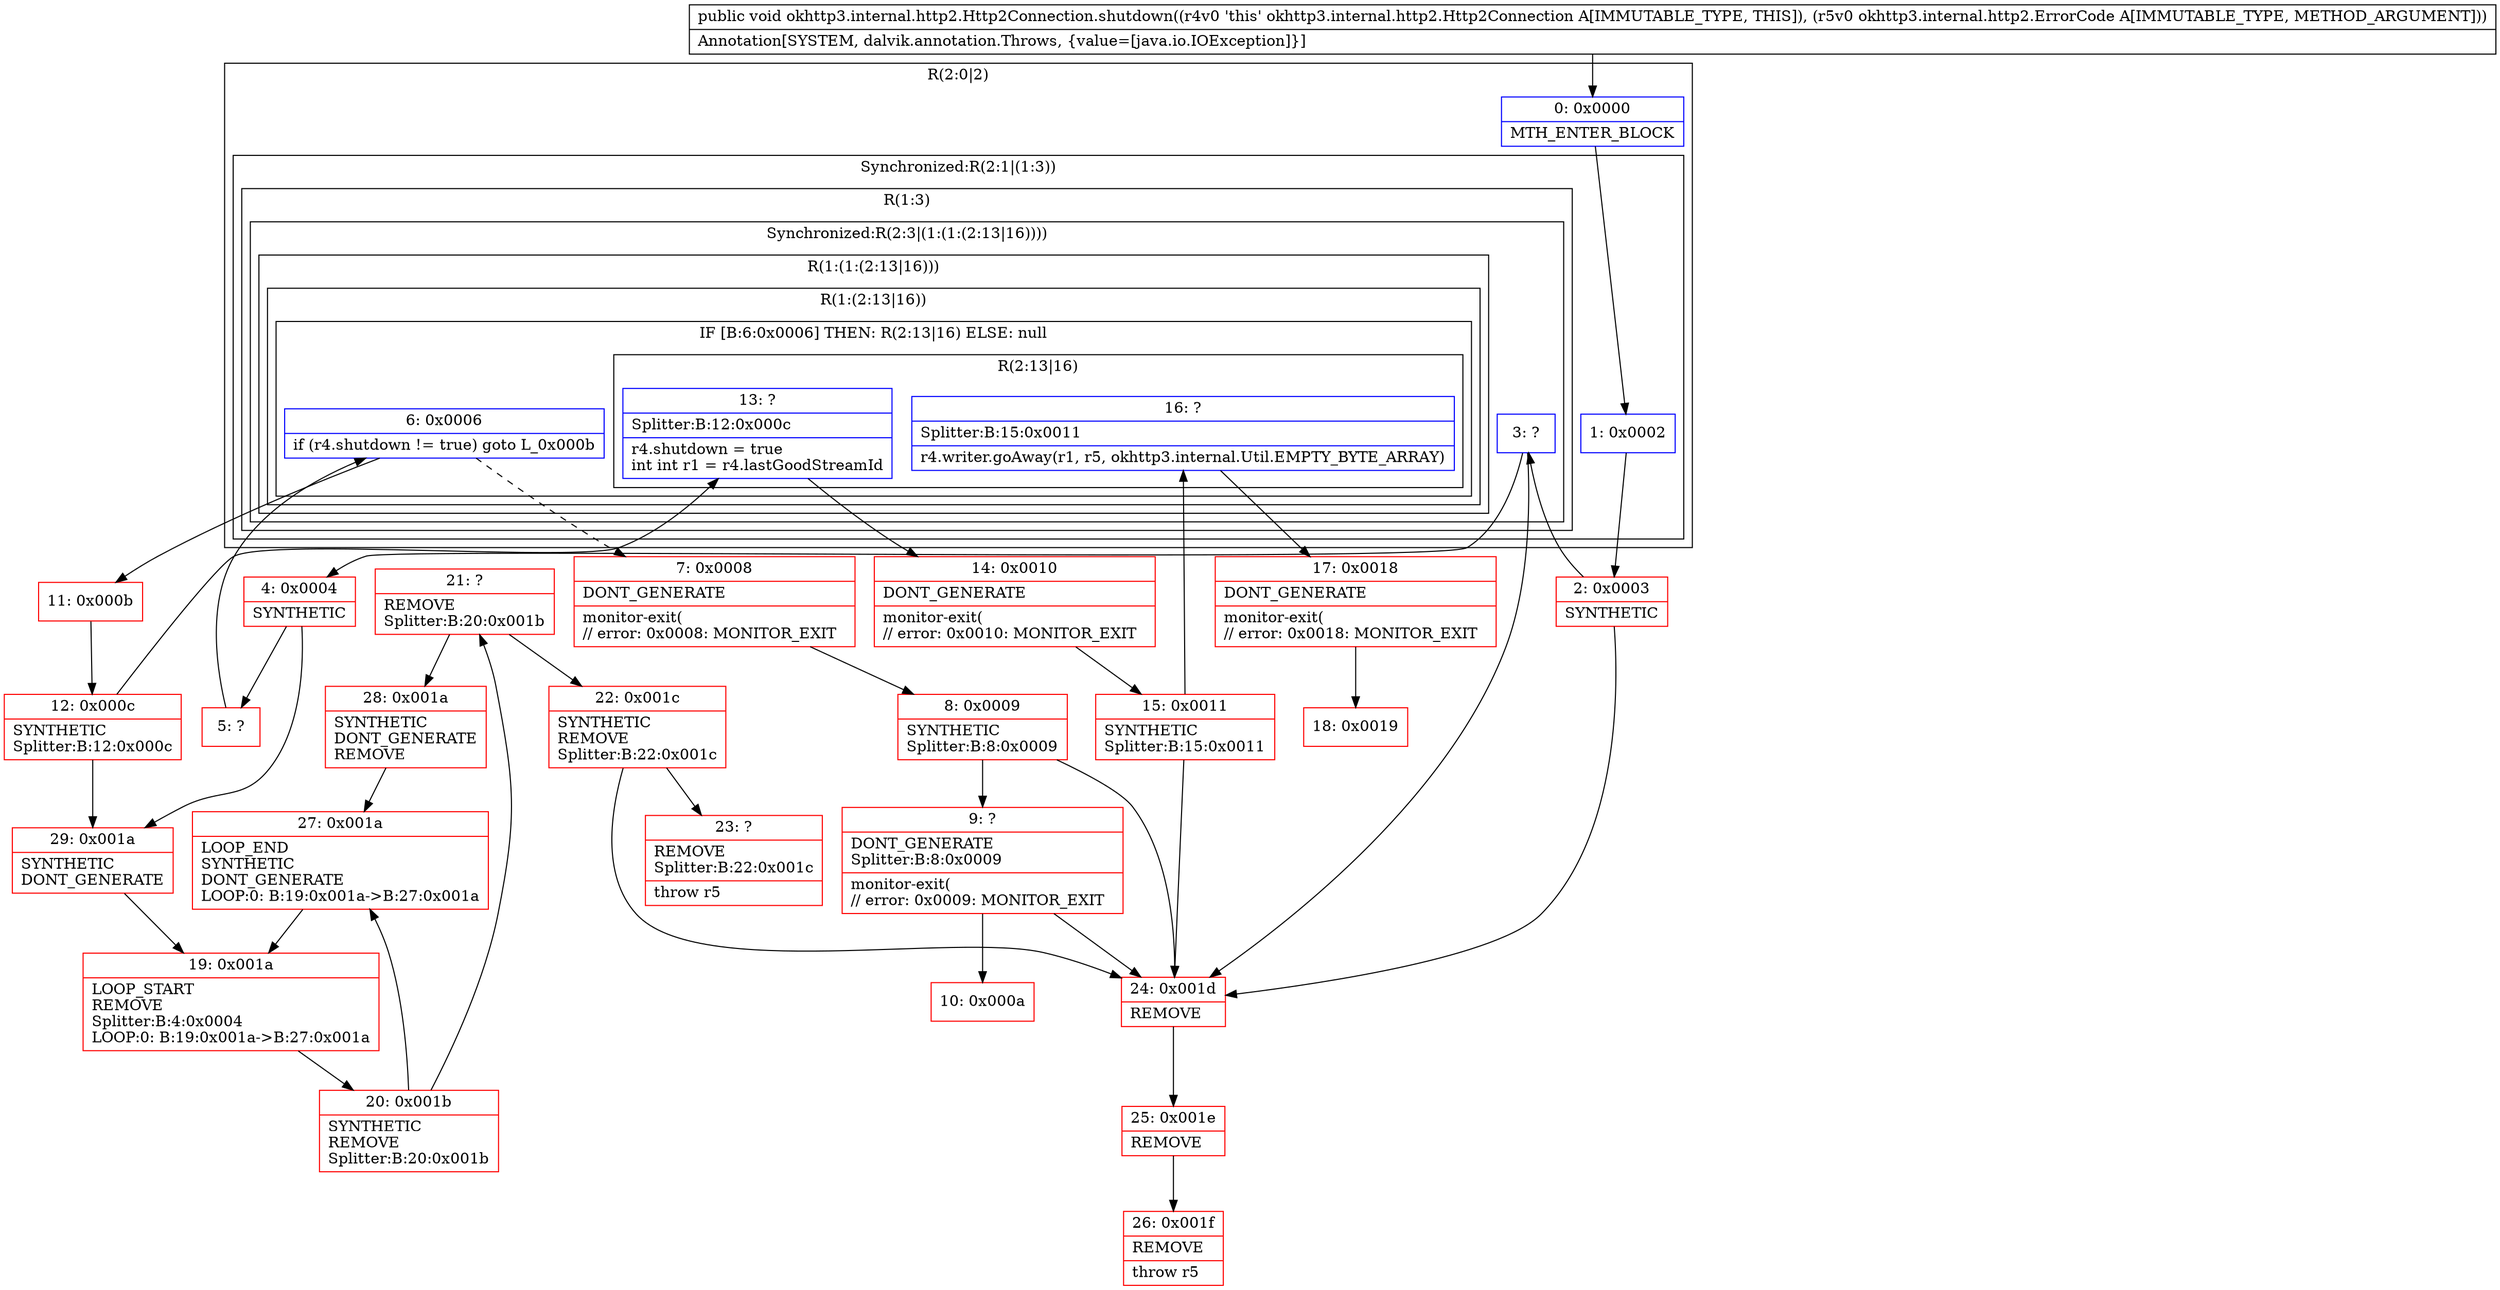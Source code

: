 digraph "CFG forokhttp3.internal.http2.Http2Connection.shutdown(Lokhttp3\/internal\/http2\/ErrorCode;)V" {
subgraph cluster_Region_792624241 {
label = "R(2:0|2)";
node [shape=record,color=blue];
Node_0 [shape=record,label="{0\:\ 0x0000|MTH_ENTER_BLOCK\l}"];
subgraph cluster_SynchronizedRegion_1349506666 {
label = "Synchronized:R(2:1|(1:3))";
node [shape=record,color=blue];
Node_1 [shape=record,label="{1\:\ 0x0002}"];
subgraph cluster_Region_211917434 {
label = "R(1:3)";
node [shape=record,color=blue];
subgraph cluster_SynchronizedRegion_680493538 {
label = "Synchronized:R(2:3|(1:(1:(2:13|16))))";
node [shape=record,color=blue];
Node_3 [shape=record,label="{3\:\ ?}"];
subgraph cluster_Region_1947118966 {
label = "R(1:(1:(2:13|16)))";
node [shape=record,color=blue];
subgraph cluster_Region_1526528283 {
label = "R(1:(2:13|16))";
node [shape=record,color=blue];
subgraph cluster_IfRegion_1519307380 {
label = "IF [B:6:0x0006] THEN: R(2:13|16) ELSE: null";
node [shape=record,color=blue];
Node_6 [shape=record,label="{6\:\ 0x0006|if (r4.shutdown != true) goto L_0x000b\l}"];
subgraph cluster_Region_1451164831 {
label = "R(2:13|16)";
node [shape=record,color=blue];
Node_13 [shape=record,label="{13\:\ ?|Splitter:B:12:0x000c\l|r4.shutdown = true\lint int r1 = r4.lastGoodStreamId\l}"];
Node_16 [shape=record,label="{16\:\ ?|Splitter:B:15:0x0011\l|r4.writer.goAway(r1, r5, okhttp3.internal.Util.EMPTY_BYTE_ARRAY)\l}"];
}
}
}
}
}
}
}
}
Node_2 [shape=record,color=red,label="{2\:\ 0x0003|SYNTHETIC\l}"];
Node_4 [shape=record,color=red,label="{4\:\ 0x0004|SYNTHETIC\l}"];
Node_5 [shape=record,color=red,label="{5\:\ ?}"];
Node_7 [shape=record,color=red,label="{7\:\ 0x0008|DONT_GENERATE\l|monitor\-exit(\l\/\/ error: 0x0008: MONITOR_EXIT  \l}"];
Node_8 [shape=record,color=red,label="{8\:\ 0x0009|SYNTHETIC\lSplitter:B:8:0x0009\l}"];
Node_9 [shape=record,color=red,label="{9\:\ ?|DONT_GENERATE\lSplitter:B:8:0x0009\l|monitor\-exit(\l\/\/ error: 0x0009: MONITOR_EXIT  \l}"];
Node_10 [shape=record,color=red,label="{10\:\ 0x000a}"];
Node_11 [shape=record,color=red,label="{11\:\ 0x000b}"];
Node_12 [shape=record,color=red,label="{12\:\ 0x000c|SYNTHETIC\lSplitter:B:12:0x000c\l}"];
Node_14 [shape=record,color=red,label="{14\:\ 0x0010|DONT_GENERATE\l|monitor\-exit(\l\/\/ error: 0x0010: MONITOR_EXIT  \l}"];
Node_15 [shape=record,color=red,label="{15\:\ 0x0011|SYNTHETIC\lSplitter:B:15:0x0011\l}"];
Node_17 [shape=record,color=red,label="{17\:\ 0x0018|DONT_GENERATE\l|monitor\-exit(\l\/\/ error: 0x0018: MONITOR_EXIT  \l}"];
Node_18 [shape=record,color=red,label="{18\:\ 0x0019}"];
Node_19 [shape=record,color=red,label="{19\:\ 0x001a|LOOP_START\lREMOVE\lSplitter:B:4:0x0004\lLOOP:0: B:19:0x001a\-\>B:27:0x001a\l}"];
Node_20 [shape=record,color=red,label="{20\:\ 0x001b|SYNTHETIC\lREMOVE\lSplitter:B:20:0x001b\l}"];
Node_21 [shape=record,color=red,label="{21\:\ ?|REMOVE\lSplitter:B:20:0x001b\l}"];
Node_22 [shape=record,color=red,label="{22\:\ 0x001c|SYNTHETIC\lREMOVE\lSplitter:B:22:0x001c\l}"];
Node_23 [shape=record,color=red,label="{23\:\ ?|REMOVE\lSplitter:B:22:0x001c\l|throw r5\l}"];
Node_24 [shape=record,color=red,label="{24\:\ 0x001d|REMOVE\l}"];
Node_25 [shape=record,color=red,label="{25\:\ 0x001e|REMOVE\l}"];
Node_26 [shape=record,color=red,label="{26\:\ 0x001f|REMOVE\l|throw r5\l}"];
Node_27 [shape=record,color=red,label="{27\:\ 0x001a|LOOP_END\lSYNTHETIC\lDONT_GENERATE\lLOOP:0: B:19:0x001a\-\>B:27:0x001a\l}"];
Node_28 [shape=record,color=red,label="{28\:\ 0x001a|SYNTHETIC\lDONT_GENERATE\lREMOVE\l}"];
Node_29 [shape=record,color=red,label="{29\:\ 0x001a|SYNTHETIC\lDONT_GENERATE\l}"];
MethodNode[shape=record,label="{public void okhttp3.internal.http2.Http2Connection.shutdown((r4v0 'this' okhttp3.internal.http2.Http2Connection A[IMMUTABLE_TYPE, THIS]), (r5v0 okhttp3.internal.http2.ErrorCode A[IMMUTABLE_TYPE, METHOD_ARGUMENT]))  | Annotation[SYSTEM, dalvik.annotation.Throws, \{value=[java.io.IOException]\}]\l}"];
MethodNode -> Node_0;
Node_0 -> Node_1;
Node_1 -> Node_2;
Node_3 -> Node_4;
Node_3 -> Node_24;
Node_6 -> Node_7[style=dashed];
Node_6 -> Node_11;
Node_13 -> Node_14;
Node_16 -> Node_17;
Node_2 -> Node_3;
Node_2 -> Node_24;
Node_4 -> Node_5;
Node_4 -> Node_29;
Node_5 -> Node_6;
Node_7 -> Node_8;
Node_8 -> Node_9;
Node_8 -> Node_24;
Node_9 -> Node_10;
Node_9 -> Node_24;
Node_11 -> Node_12;
Node_12 -> Node_13;
Node_12 -> Node_29;
Node_14 -> Node_15;
Node_15 -> Node_16;
Node_15 -> Node_24;
Node_17 -> Node_18;
Node_19 -> Node_20;
Node_20 -> Node_21;
Node_20 -> Node_27;
Node_21 -> Node_22;
Node_21 -> Node_28;
Node_22 -> Node_23;
Node_22 -> Node_24;
Node_24 -> Node_25;
Node_25 -> Node_26;
Node_27 -> Node_19;
Node_28 -> Node_27;
Node_29 -> Node_19;
}

